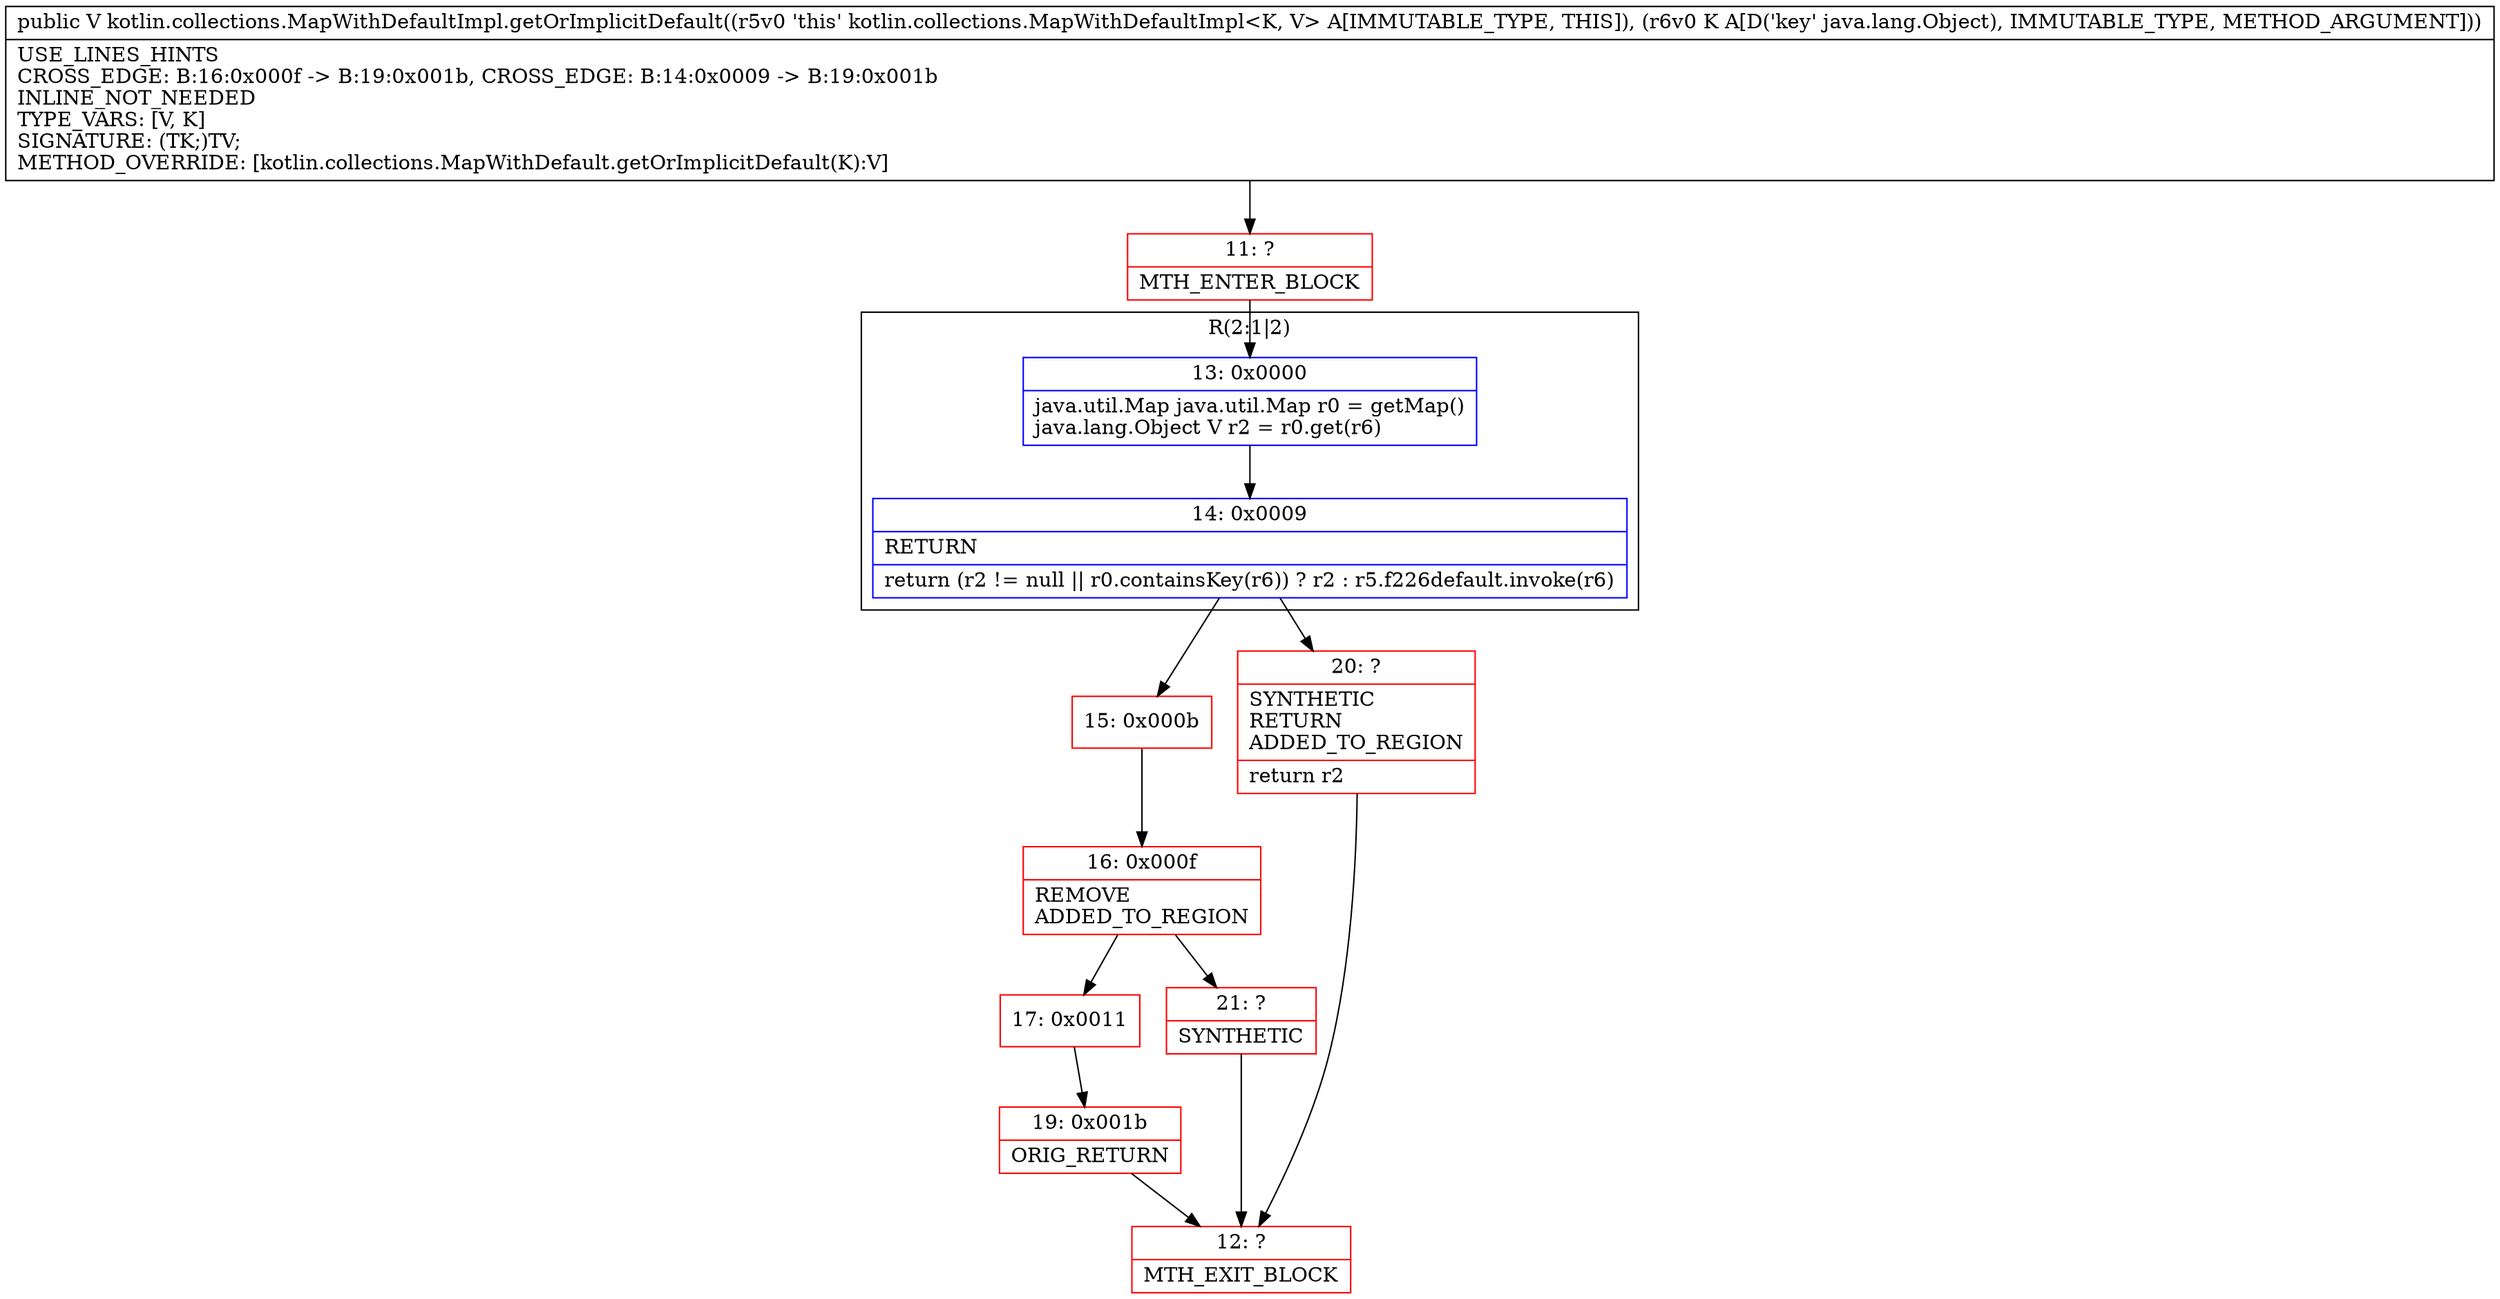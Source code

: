 digraph "CFG forkotlin.collections.MapWithDefaultImpl.getOrImplicitDefault(Ljava\/lang\/Object;)Ljava\/lang\/Object;" {
subgraph cluster_Region_1255507408 {
label = "R(2:1|2)";
node [shape=record,color=blue];
Node_13 [shape=record,label="{13\:\ 0x0000|java.util.Map java.util.Map r0 = getMap()\ljava.lang.Object V r2 = r0.get(r6)\l}"];
Node_14 [shape=record,label="{14\:\ 0x0009|RETURN\l|return (r2 != null \|\| r0.containsKey(r6)) ? r2 : r5.f226default.invoke(r6)\l}"];
}
Node_11 [shape=record,color=red,label="{11\:\ ?|MTH_ENTER_BLOCK\l}"];
Node_15 [shape=record,color=red,label="{15\:\ 0x000b}"];
Node_16 [shape=record,color=red,label="{16\:\ 0x000f|REMOVE\lADDED_TO_REGION\l}"];
Node_17 [shape=record,color=red,label="{17\:\ 0x0011}"];
Node_19 [shape=record,color=red,label="{19\:\ 0x001b|ORIG_RETURN\l}"];
Node_12 [shape=record,color=red,label="{12\:\ ?|MTH_EXIT_BLOCK\l}"];
Node_21 [shape=record,color=red,label="{21\:\ ?|SYNTHETIC\l}"];
Node_20 [shape=record,color=red,label="{20\:\ ?|SYNTHETIC\lRETURN\lADDED_TO_REGION\l|return r2\l}"];
MethodNode[shape=record,label="{public V kotlin.collections.MapWithDefaultImpl.getOrImplicitDefault((r5v0 'this' kotlin.collections.MapWithDefaultImpl\<K, V\> A[IMMUTABLE_TYPE, THIS]), (r6v0 K A[D('key' java.lang.Object), IMMUTABLE_TYPE, METHOD_ARGUMENT]))  | USE_LINES_HINTS\lCROSS_EDGE: B:16:0x000f \-\> B:19:0x001b, CROSS_EDGE: B:14:0x0009 \-\> B:19:0x001b\lINLINE_NOT_NEEDED\lTYPE_VARS: [V, K]\lSIGNATURE: (TK;)TV;\lMETHOD_OVERRIDE: [kotlin.collections.MapWithDefault.getOrImplicitDefault(K):V]\l}"];
MethodNode -> Node_11;Node_13 -> Node_14;
Node_14 -> Node_15;
Node_14 -> Node_20;
Node_11 -> Node_13;
Node_15 -> Node_16;
Node_16 -> Node_17;
Node_16 -> Node_21;
Node_17 -> Node_19;
Node_19 -> Node_12;
Node_21 -> Node_12;
Node_20 -> Node_12;
}

